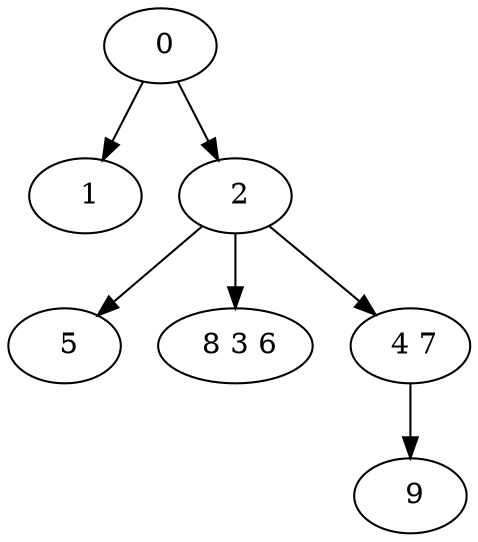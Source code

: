 digraph mytree {
" 0" -> " 1";
" 0" -> " 2";
" 1";
" 2" -> " 5";
" 2" -> " 8 3 6";
" 2" -> " 4 7";
" 5";
" 8 3 6";
" 4 7" -> " 9";
" 9";
}

